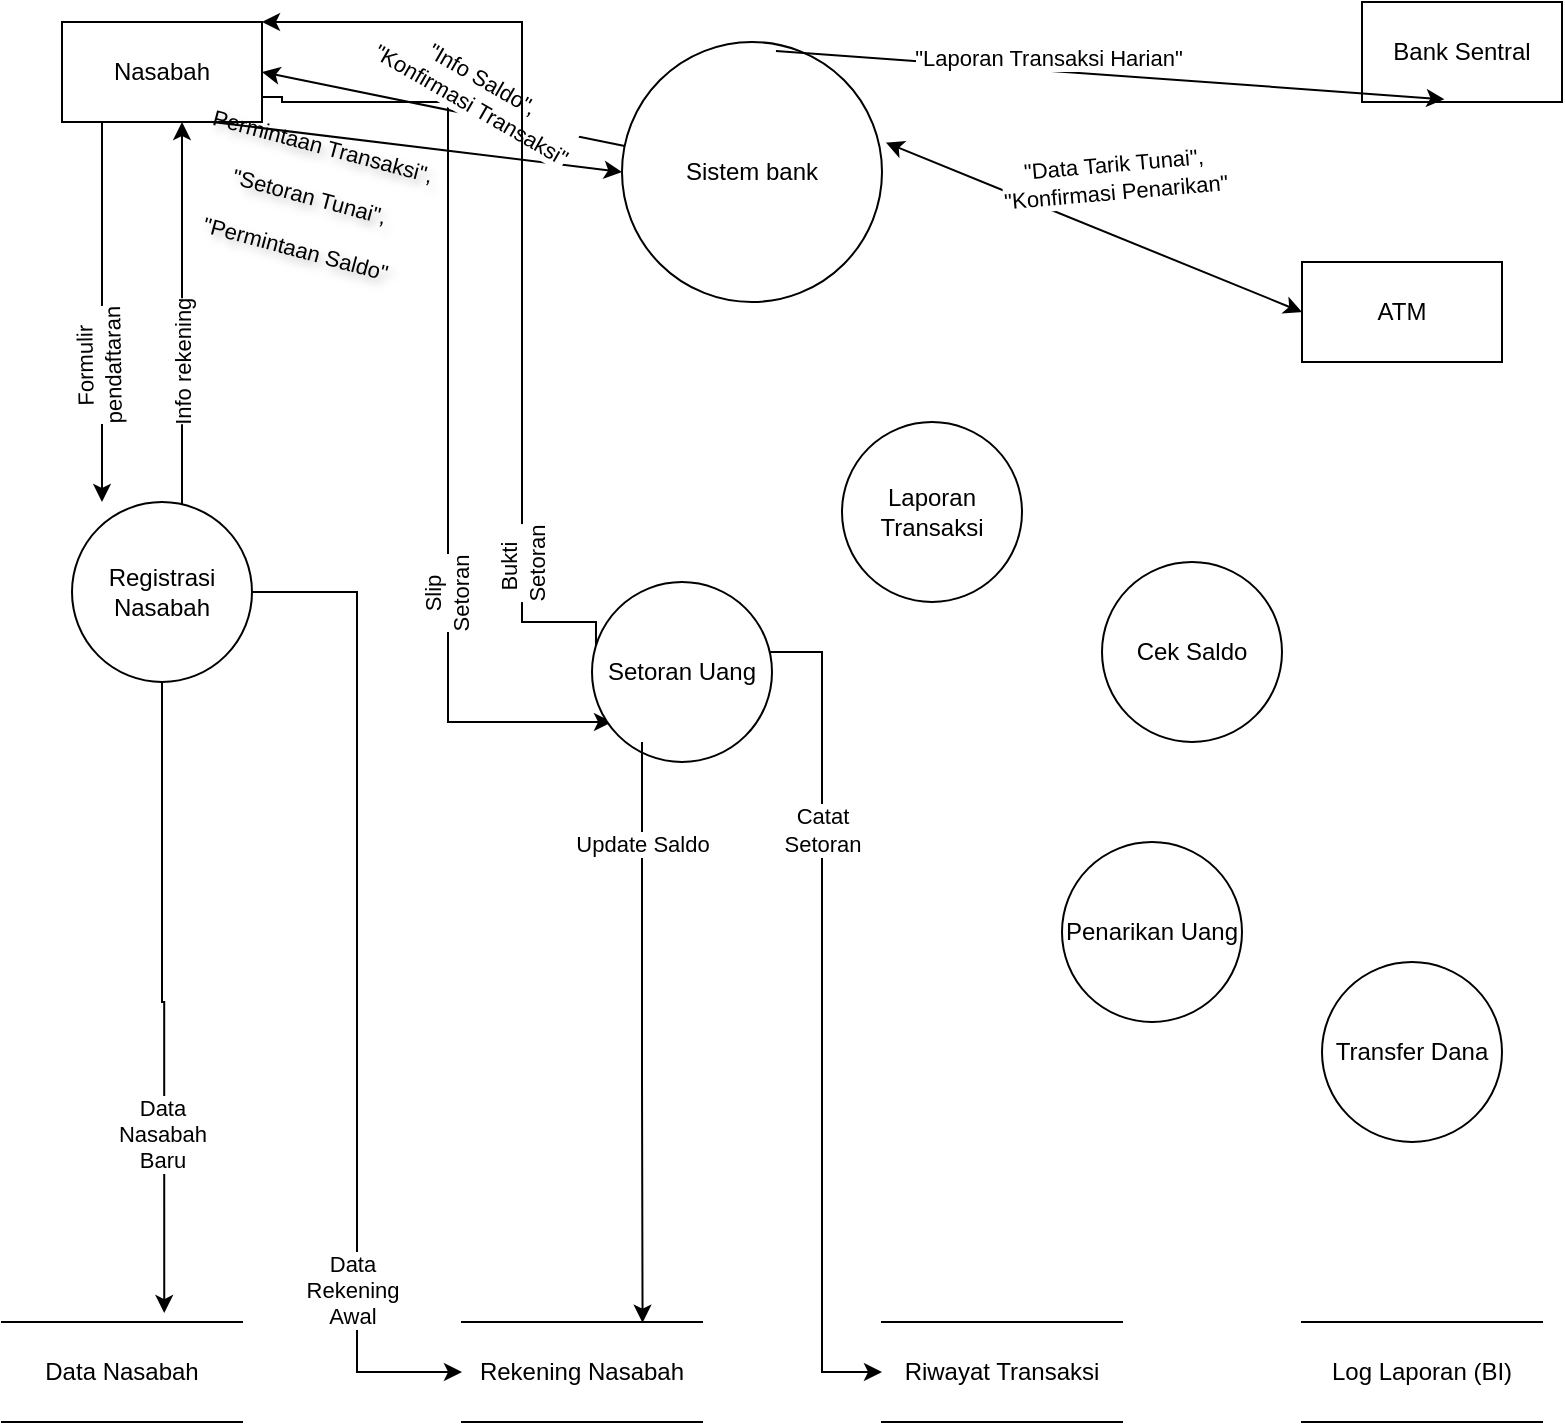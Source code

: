 <mxfile version="27.0.5">
  <diagram name="Page-1" id="Pbo_V-3osNIH9eiPLzqN">
    <mxGraphModel dx="696" dy="908" grid="1" gridSize="10" guides="1" tooltips="1" connect="1" arrows="1" fold="1" page="1" pageScale="1" pageWidth="850" pageHeight="1100" math="0" shadow="0">
      <root>
        <mxCell id="0" />
        <mxCell id="1" parent="0" />
        <mxCell id="G1N7PdcE0Txr9zt36KTA-1" value="Sistem bank" style="shape=ellipse;html=1;dashed=0;whiteSpace=wrap;aspect=fixed;perimeter=ellipsePerimeter;" vertex="1" parent="1">
          <mxGeometry x="350" y="90" width="130" height="130" as="geometry" />
        </mxCell>
        <mxCell id="G1N7PdcE0Txr9zt36KTA-25" style="edgeStyle=orthogonalEdgeStyle;rounded=0;orthogonalLoop=1;jettySize=auto;html=1;entryX=0.5;entryY=0;entryDx=0;entryDy=0;" edge="1" parent="1">
          <mxGeometry relative="1" as="geometry">
            <mxPoint x="90" y="130" as="sourcePoint" />
            <mxPoint x="90" y="320" as="targetPoint" />
          </mxGeometry>
        </mxCell>
        <mxCell id="G1N7PdcE0Txr9zt36KTA-26" value="&lt;div&gt;Formulir&lt;/div&gt;&lt;div&gt;pendaftaran&lt;/div&gt;" style="edgeLabel;html=1;align=center;verticalAlign=middle;resizable=0;points=[];rotation=-91;" vertex="1" connectable="0" parent="G1N7PdcE0Txr9zt36KTA-25">
          <mxGeometry x="0.284" y="-2" relative="1" as="geometry">
            <mxPoint as="offset" />
          </mxGeometry>
        </mxCell>
        <mxCell id="G1N7PdcE0Txr9zt36KTA-35" style="edgeStyle=orthogonalEdgeStyle;rounded=0;orthogonalLoop=1;jettySize=auto;html=1;entryX=0;entryY=0.5;entryDx=0;entryDy=0;exitX=1;exitY=0.75;exitDx=0;exitDy=0;" edge="1" parent="1" source="G1N7PdcE0Txr9zt36KTA-2">
          <mxGeometry relative="1" as="geometry">
            <mxPoint x="180" y="130" as="sourcePoint" />
            <mxPoint x="345" y="430" as="targetPoint" />
            <Array as="points">
              <mxPoint x="180" y="118" />
              <mxPoint x="180" y="120" />
              <mxPoint x="263" y="120" />
              <mxPoint x="263" y="430" />
            </Array>
          </mxGeometry>
        </mxCell>
        <mxCell id="G1N7PdcE0Txr9zt36KTA-36" value="&lt;div&gt;Slip&lt;/div&gt;&lt;div&gt;Setoran&lt;/div&gt;" style="edgeLabel;html=1;align=center;verticalAlign=middle;resizable=0;points=[];rotation=-90;" vertex="1" connectable="0" parent="G1N7PdcE0Txr9zt36KTA-35">
          <mxGeometry x="0.401" y="-1" relative="1" as="geometry">
            <mxPoint as="offset" />
          </mxGeometry>
        </mxCell>
        <mxCell id="G1N7PdcE0Txr9zt36KTA-2" value="Nasabah" style="html=1;dashed=0;whiteSpace=wrap;" vertex="1" parent="1">
          <mxGeometry x="70" y="80" width="100" height="50" as="geometry" />
        </mxCell>
        <mxCell id="G1N7PdcE0Txr9zt36KTA-3" value="Bank Sentral" style="html=1;dashed=0;whiteSpace=wrap;" vertex="1" parent="1">
          <mxGeometry x="720" y="70" width="100" height="50" as="geometry" />
        </mxCell>
        <mxCell id="G1N7PdcE0Txr9zt36KTA-4" value="ATM" style="html=1;dashed=0;whiteSpace=wrap;" vertex="1" parent="1">
          <mxGeometry x="690" y="200" width="100" height="50" as="geometry" />
        </mxCell>
        <mxCell id="G1N7PdcE0Txr9zt36KTA-6" value="" style="endArrow=classic;html=1;rounded=0;entryX=0;entryY=0.5;entryDx=0;entryDy=0;exitX=0.75;exitY=1;exitDx=0;exitDy=0;labelBackgroundColor=none;labelBorderColor=default;" edge="1" parent="1" source="G1N7PdcE0Txr9zt36KTA-2" target="G1N7PdcE0Txr9zt36KTA-1">
          <mxGeometry width="50" height="50" relative="1" as="geometry">
            <mxPoint x="120" y="120" as="sourcePoint" />
            <mxPoint x="328.05" y="284.02" as="targetPoint" />
          </mxGeometry>
        </mxCell>
        <mxCell id="G1N7PdcE0Txr9zt36KTA-7" value="&lt;div&gt;&lt;br&gt;&lt;/div&gt;&lt;div&gt;&lt;br&gt;&lt;/div&gt;&lt;div&gt;&lt;br&gt;&lt;/div&gt;&lt;div&gt;&lt;br&gt;&lt;/div&gt;&lt;div&gt;Permintaan Transaksi&quot;,&lt;/div&gt;&lt;div&gt;&lt;br&gt;&lt;/div&gt;&lt;div&gt;&quot;Setoran Tunai&quot;,&lt;/div&gt;&lt;div&gt;&lt;br&gt;&lt;/div&gt;&lt;div&gt;&quot;Permintaan Saldo&quot;&lt;/div&gt;" style="edgeLabel;html=1;align=center;verticalAlign=middle;resizable=0;points=[];labelBackgroundColor=none;rotation=15;labelBorderColor=none;textShadow=1;" vertex="1" connectable="0" parent="G1N7PdcE0Txr9zt36KTA-6">
          <mxGeometry x="-0.2" y="1" relative="1" as="geometry">
            <mxPoint x="-27" y="3" as="offset" />
          </mxGeometry>
        </mxCell>
        <mxCell id="G1N7PdcE0Txr9zt36KTA-8" value="" style="endArrow=classic;startArrow=classic;html=1;rounded=0;entryX=0;entryY=0.5;entryDx=0;entryDy=0;exitX=1.015;exitY=0.387;exitDx=0;exitDy=0;exitPerimeter=0;" edge="1" parent="1" source="G1N7PdcE0Txr9zt36KTA-1" target="G1N7PdcE0Txr9zt36KTA-4">
          <mxGeometry width="50" height="50" relative="1" as="geometry">
            <mxPoint x="510" y="180" as="sourcePoint" />
            <mxPoint x="560" y="130" as="targetPoint" />
          </mxGeometry>
        </mxCell>
        <mxCell id="G1N7PdcE0Txr9zt36KTA-9" value="&lt;div&gt; &quot;Data Tarik Tunai&quot;,&lt;/div&gt;&lt;div&gt;&quot;Konfirmasi Penarikan&quot;&lt;/div&gt;" style="edgeLabel;html=1;align=center;verticalAlign=middle;resizable=0;points=[];labelBackgroundColor=default;rotation=-5;" vertex="1" connectable="0" parent="G1N7PdcE0Txr9zt36KTA-8">
          <mxGeometry x="-0.121" y="3" relative="1" as="geometry">
            <mxPoint x="21" y="-17" as="offset" />
          </mxGeometry>
        </mxCell>
        <mxCell id="G1N7PdcE0Txr9zt36KTA-10" value="" style="endArrow=classic;html=1;rounded=0;entryX=0.412;entryY=0.973;entryDx=0;entryDy=0;entryPerimeter=0;exitX=0.592;exitY=0.035;exitDx=0;exitDy=0;exitPerimeter=0;" edge="1" parent="1" source="G1N7PdcE0Txr9zt36KTA-1" target="G1N7PdcE0Txr9zt36KTA-3">
          <mxGeometry width="50" height="50" relative="1" as="geometry">
            <mxPoint x="440" y="140" as="sourcePoint" />
            <mxPoint x="490" y="90" as="targetPoint" />
          </mxGeometry>
        </mxCell>
        <mxCell id="G1N7PdcE0Txr9zt36KTA-11" value="&quot;Laporan Transaksi Harian&quot;" style="edgeLabel;html=1;align=center;verticalAlign=middle;resizable=0;points=[];labelBackgroundColor=default;rotation=0;" vertex="1" connectable="0" parent="G1N7PdcE0Txr9zt36KTA-10">
          <mxGeometry x="-0.075" y="-3" relative="1" as="geometry">
            <mxPoint x="-19" y="-11" as="offset" />
          </mxGeometry>
        </mxCell>
        <mxCell id="G1N7PdcE0Txr9zt36KTA-12" value="" style="endArrow=classic;html=1;rounded=0;entryX=1;entryY=0.5;entryDx=0;entryDy=0;" edge="1" parent="1" source="G1N7PdcE0Txr9zt36KTA-1" target="G1N7PdcE0Txr9zt36KTA-2">
          <mxGeometry width="50" height="50" relative="1" as="geometry">
            <mxPoint x="320" y="100" as="sourcePoint" />
            <mxPoint x="370" y="50" as="targetPoint" />
          </mxGeometry>
        </mxCell>
        <mxCell id="G1N7PdcE0Txr9zt36KTA-13" value="&lt;div&gt;&quot;Info Saldo&quot;,&amp;nbsp;&lt;/div&gt;&lt;div&gt;&quot;Konfirmasi Transaksi&quot;&lt;/div&gt;" style="edgeLabel;html=1;align=center;verticalAlign=middle;resizable=0;points=[];labelBackgroundColor=default;rotation=30;" vertex="1" connectable="0" parent="G1N7PdcE0Txr9zt36KTA-12">
          <mxGeometry x="0.063" y="1" relative="1" as="geometry">
            <mxPoint x="23" y="-9" as="offset" />
          </mxGeometry>
        </mxCell>
        <mxCell id="G1N7PdcE0Txr9zt36KTA-29" style="edgeStyle=orthogonalEdgeStyle;rounded=0;orthogonalLoop=1;jettySize=auto;html=1;entryX=0;entryY=0.5;entryDx=0;entryDy=0;" edge="1" parent="1" source="G1N7PdcE0Txr9zt36KTA-14" target="G1N7PdcE0Txr9zt36KTA-24">
          <mxGeometry relative="1" as="geometry" />
        </mxCell>
        <mxCell id="G1N7PdcE0Txr9zt36KTA-30" value="&lt;div&gt;Data&lt;/div&gt;&lt;div&gt;Rekening&lt;/div&gt;&lt;div&gt;Awal&lt;/div&gt;" style="edgeLabel;html=1;align=center;verticalAlign=middle;resizable=0;points=[];" vertex="1" connectable="0" parent="G1N7PdcE0Txr9zt36KTA-29">
          <mxGeometry x="0.623" y="-3" relative="1" as="geometry">
            <mxPoint as="offset" />
          </mxGeometry>
        </mxCell>
        <mxCell id="G1N7PdcE0Txr9zt36KTA-32" style="edgeStyle=orthogonalEdgeStyle;rounded=0;orthogonalLoop=1;jettySize=auto;html=1;" edge="1" parent="1" source="G1N7PdcE0Txr9zt36KTA-14" target="G1N7PdcE0Txr9zt36KTA-2">
          <mxGeometry relative="1" as="geometry">
            <Array as="points">
              <mxPoint x="130" y="230" />
              <mxPoint x="130" y="230" />
            </Array>
          </mxGeometry>
        </mxCell>
        <mxCell id="G1N7PdcE0Txr9zt36KTA-33" value="Info rekening" style="edgeLabel;html=1;align=center;verticalAlign=middle;resizable=0;points=[];rotation=-90;" vertex="1" connectable="0" parent="G1N7PdcE0Txr9zt36KTA-32">
          <mxGeometry x="-0.224" y="-5" relative="1" as="geometry">
            <mxPoint x="-5" y="3" as="offset" />
          </mxGeometry>
        </mxCell>
        <mxCell id="G1N7PdcE0Txr9zt36KTA-15" value="Laporan Transaksi" style="shape=ellipse;html=1;dashed=0;whiteSpace=wrap;aspect=fixed;perimeter=ellipsePerimeter;" vertex="1" parent="1">
          <mxGeometry x="460" y="280" width="90" height="90" as="geometry" />
        </mxCell>
        <mxCell id="G1N7PdcE0Txr9zt36KTA-40" style="edgeStyle=orthogonalEdgeStyle;rounded=0;orthogonalLoop=1;jettySize=auto;html=1;entryX=0;entryY=0.5;entryDx=0;entryDy=0;" edge="1" parent="1" source="G1N7PdcE0Txr9zt36KTA-16" target="G1N7PdcE0Txr9zt36KTA-23">
          <mxGeometry relative="1" as="geometry">
            <Array as="points">
              <mxPoint x="450" y="395" />
              <mxPoint x="450" y="755" />
            </Array>
          </mxGeometry>
        </mxCell>
        <mxCell id="G1N7PdcE0Txr9zt36KTA-41" value="&lt;div&gt;Catat&lt;/div&gt;&lt;div&gt;Setoran&lt;/div&gt;" style="edgeLabel;html=1;align=center;verticalAlign=middle;resizable=0;points=[];" vertex="1" connectable="0" parent="G1N7PdcE0Txr9zt36KTA-40">
          <mxGeometry x="-0.448" relative="1" as="geometry">
            <mxPoint as="offset" />
          </mxGeometry>
        </mxCell>
        <mxCell id="G1N7PdcE0Txr9zt36KTA-49" style="edgeStyle=orthogonalEdgeStyle;rounded=0;orthogonalLoop=1;jettySize=auto;html=1;exitX=0.022;exitY=0.356;exitDx=0;exitDy=0;exitPerimeter=0;" edge="1" parent="1" source="G1N7PdcE0Txr9zt36KTA-16">
          <mxGeometry relative="1" as="geometry">
            <mxPoint x="335" y="380" as="sourcePoint" />
            <mxPoint x="170" y="80" as="targetPoint" />
            <Array as="points">
              <mxPoint x="337" y="380" />
              <mxPoint x="300" y="380" />
              <mxPoint x="300" y="80" />
            </Array>
          </mxGeometry>
        </mxCell>
        <mxCell id="G1N7PdcE0Txr9zt36KTA-50" value="&lt;div&gt;Bukti&amp;nbsp;&lt;/div&gt;&lt;div&gt;Setoran&lt;/div&gt;" style="edgeLabel;html=1;align=center;verticalAlign=middle;resizable=0;points=[];rotation=-90;" vertex="1" connectable="0" parent="G1N7PdcE0Txr9zt36KTA-49">
          <mxGeometry x="-0.675" relative="1" as="geometry">
            <mxPoint as="offset" />
          </mxGeometry>
        </mxCell>
        <mxCell id="G1N7PdcE0Txr9zt36KTA-16" value="Setoran Uang" style="shape=ellipse;html=1;dashed=0;whiteSpace=wrap;aspect=fixed;perimeter=ellipsePerimeter;" vertex="1" parent="1">
          <mxGeometry x="335" y="360" width="90" height="90" as="geometry" />
        </mxCell>
        <mxCell id="G1N7PdcE0Txr9zt36KTA-17" value="Transfer Dana" style="shape=ellipse;html=1;dashed=0;whiteSpace=wrap;aspect=fixed;perimeter=ellipsePerimeter;" vertex="1" parent="1">
          <mxGeometry x="700" y="550" width="90" height="90" as="geometry" />
        </mxCell>
        <mxCell id="G1N7PdcE0Txr9zt36KTA-18" value="Penarikan Uang" style="shape=ellipse;html=1;dashed=0;whiteSpace=wrap;aspect=fixed;perimeter=ellipsePerimeter;" vertex="1" parent="1">
          <mxGeometry x="570" y="490" width="90" height="90" as="geometry" />
        </mxCell>
        <mxCell id="G1N7PdcE0Txr9zt36KTA-19" value="Cek Saldo" style="shape=ellipse;html=1;dashed=0;whiteSpace=wrap;aspect=fixed;perimeter=ellipsePerimeter;" vertex="1" parent="1">
          <mxGeometry x="590" y="350" width="90" height="90" as="geometry" />
        </mxCell>
        <mxCell id="G1N7PdcE0Txr9zt36KTA-21" value=" Data Nasabah" style="html=1;dashed=0;whiteSpace=wrap;shape=partialRectangle;right=0;left=0;" vertex="1" parent="1">
          <mxGeometry x="40" y="730" width="120" height="50" as="geometry" />
        </mxCell>
        <mxCell id="G1N7PdcE0Txr9zt36KTA-22" value=" Log Laporan (BI)" style="html=1;dashed=0;whiteSpace=wrap;shape=partialRectangle;right=0;left=0;" vertex="1" parent="1">
          <mxGeometry x="690" y="730" width="120" height="50" as="geometry" />
        </mxCell>
        <mxCell id="G1N7PdcE0Txr9zt36KTA-23" value="Riwayat Transaksi" style="html=1;dashed=0;whiteSpace=wrap;shape=partialRectangle;right=0;left=0;" vertex="1" parent="1">
          <mxGeometry x="480" y="730" width="120" height="50" as="geometry" />
        </mxCell>
        <mxCell id="G1N7PdcE0Txr9zt36KTA-24" value="Rekening Nasabah" style="html=1;dashed=0;whiteSpace=wrap;shape=partialRectangle;right=0;left=0;" vertex="1" parent="1">
          <mxGeometry x="270" y="730" width="120" height="50" as="geometry" />
        </mxCell>
        <mxCell id="G1N7PdcE0Txr9zt36KTA-27" style="edgeStyle=orthogonalEdgeStyle;rounded=0;orthogonalLoop=1;jettySize=auto;html=1;entryX=0.676;entryY=-0.089;entryDx=0;entryDy=0;entryPerimeter=0;" edge="1" parent="1" source="G1N7PdcE0Txr9zt36KTA-14" target="G1N7PdcE0Txr9zt36KTA-21">
          <mxGeometry relative="1" as="geometry" />
        </mxCell>
        <mxCell id="G1N7PdcE0Txr9zt36KTA-28" value="&lt;div&gt;Data&lt;/div&gt;&lt;div&gt;Nasabah &lt;br&gt;&lt;/div&gt;&lt;div&gt;Baru&lt;/div&gt;" style="edgeLabel;html=1;align=center;verticalAlign=middle;resizable=0;points=[];" vertex="1" connectable="0" parent="G1N7PdcE0Txr9zt36KTA-27">
          <mxGeometry x="0.432" y="-1" relative="1" as="geometry">
            <mxPoint as="offset" />
          </mxGeometry>
        </mxCell>
        <mxCell id="G1N7PdcE0Txr9zt36KTA-37" style="edgeStyle=orthogonalEdgeStyle;rounded=0;orthogonalLoop=1;jettySize=auto;html=1;entryX=0.919;entryY=0.007;entryDx=0;entryDy=0;entryPerimeter=0;" edge="1" parent="1">
          <mxGeometry relative="1" as="geometry">
            <mxPoint x="360" y="440" as="sourcePoint" />
            <mxPoint x="360.28" y="730.35" as="targetPoint" />
            <Array as="points">
              <mxPoint x="360" y="610" />
              <mxPoint x="360" y="610" />
            </Array>
          </mxGeometry>
        </mxCell>
        <mxCell id="G1N7PdcE0Txr9zt36KTA-38" value="Update Saldo" style="edgeLabel;html=1;align=center;verticalAlign=middle;resizable=0;points=[];rotation=0;" vertex="1" connectable="0" parent="G1N7PdcE0Txr9zt36KTA-37">
          <mxGeometry x="-0.826" y="3" relative="1" as="geometry">
            <mxPoint x="-3" y="25" as="offset" />
          </mxGeometry>
        </mxCell>
        <mxCell id="G1N7PdcE0Txr9zt36KTA-14" value="Registrasi Nasabah" style="shape=ellipse;html=1;dashed=0;whiteSpace=wrap;aspect=fixed;perimeter=ellipsePerimeter;" vertex="1" parent="1">
          <mxGeometry x="75" y="320" width="90" height="90" as="geometry" />
        </mxCell>
      </root>
    </mxGraphModel>
  </diagram>
</mxfile>
